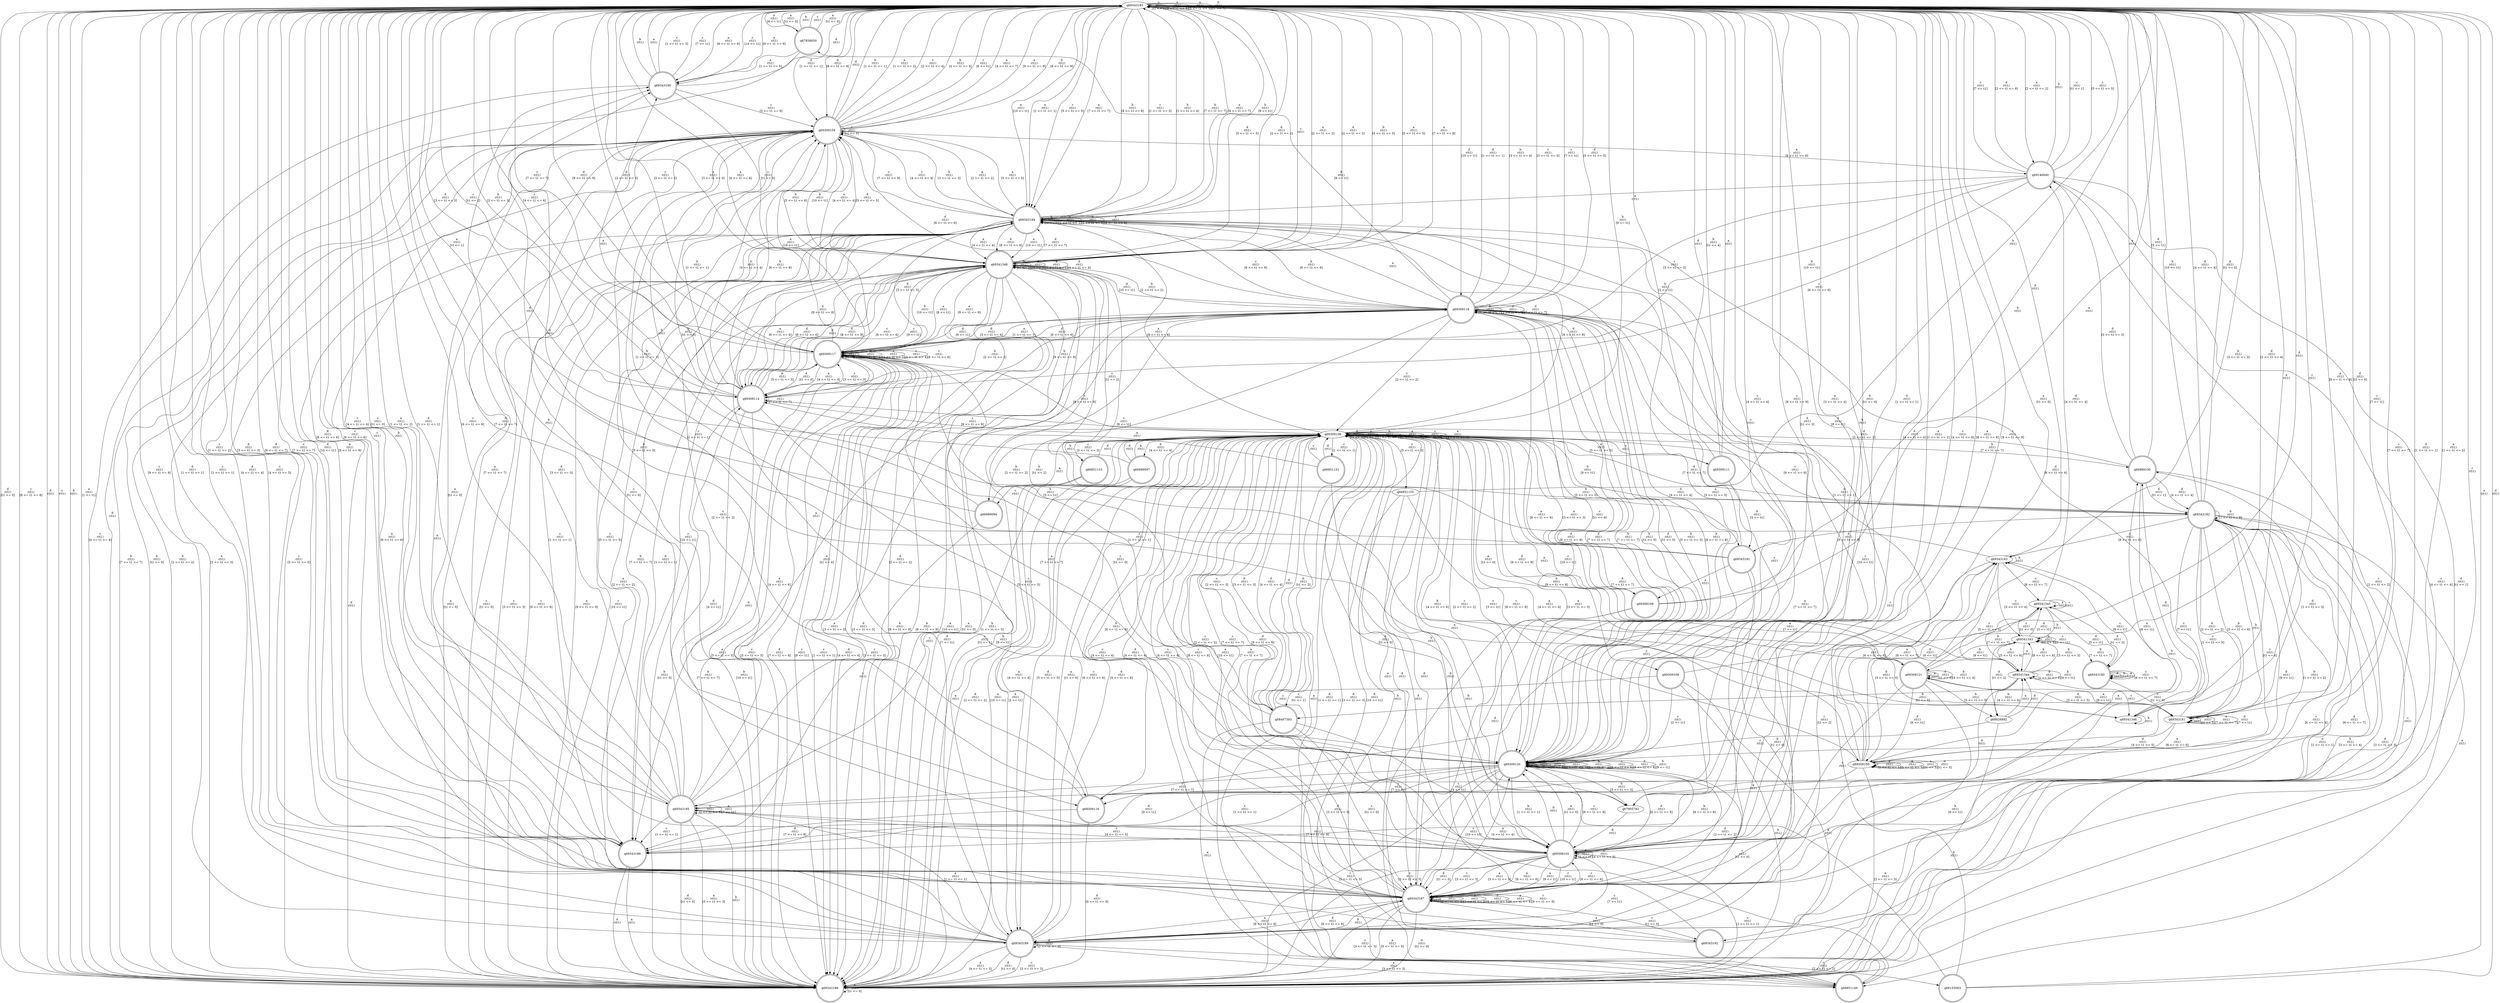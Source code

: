 digraph "tests_1/test71/solution100/solution_verwer" {
	q69343183[label=q69343183]
	q69343188[label=q69343188 shape=doublecircle]
	q69343186[label=q69343186 shape=doublecircle]
	q67858050[label=q67858050 shape=doublecircle]
	q69343190[label=q69343190 shape=doublecircle]
	q69341348[label=q69341348 shape=doublecircle]
	q69309104[label=q69309104 shape=doublecircle]
	q69341346[label=q69341346]
	q66989100[label=q66989100 shape=doublecircle]
	q69309102[label=q69309102 shape=doublecircle]
	q69309120[label=q69309120 shape=doublecircle]
	q69343187[label=q69343187 shape=doublecircle]
	q69343192[label=q69343192 shape=doublecircle]
	q69309106[label=q69309106]
	q69309108[label=q69309108 shape=doublecircle]
	q68497393[label=q68497393 shape=doublecircle]
	q66851149[label=q66851149 shape=doublecircle]
	q69309117[label=q69309117 shape=doublecircle]
	q69309114[label=q69309114 shape=doublecircle]
	q69309118[label=q69309118 shape=doublecircle]
	q69343184[label=q69343184 shape=doublecircle]
	q69309116[label=q69309116 shape=doublecircle]
	q66851151[label=q66851151 shape=doublecircle]
	q67905782[label=q67905782]
	q66989094[label=q66989094 shape=doublecircle]
	q69309109[label=q69309109 shape=doublecircle]
	q66851153[label=q66851153 shape=doublecircle]
	q69343189[label=q69343189 shape=doublecircle]
	q69343185[label=q69343185 shape=doublecircle]
	q66155063[label=q66155063 shape=doublecircle]
	q66989097[label=q66989097 shape=doublecircle]
	q69309111[label=q69309111 shape=doublecircle]
	q69343191[label=q69343191 shape=doublecircle]
	q66851155[label=q66851155]
	q69343182[label=q69343182 shape=doublecircle]
	q69343181[label=q69343181]
	q69309100[label=q69309100]
	q69343193[label=q69343193]
	q69341343[label=q69341343]
	q69341344[label=q69341344]
	q68826882[label=q68826882]
	q69341345[label=q69341345]
	q69146940[label=q69146940 shape=doublecircle]
	q69343180[label=q69343180 shape=doublecircle]
	q69309121[label=q69309121 shape=doublecircle]
	q69343183 -> q69343183[label="c\nr(t1)\n[t1 <= 0]"]
	q69343183 -> q69343188[label="d\nr(t1)\n[t1 <= 0]"]
	q69343188 -> q69343183[label="d\nr(t1)\n"]
	q69343188 -> q69343183[label="c\nr(t1)\n"]
	q69343188 -> q69343183[label="b\nr(t1)\n"]
	q69343188 -> q69343188[label="a\nr(t1)\n[t1 <= 0]"]
	q69343188 -> q69343183[label="a\nr(t1)\n[1 <= t1]"]
	q69343183 -> q69343186[label="d\nr(t1)\n[6 <= t1 <= 6]"]
	q69343186 -> q69343183[label="c\nr(t1)\n"]
	q69343186 -> q69343183[label="b\nr(t1)\n"]
	q69343186 -> q69343188[label="d\nr(t1)\n"]
	q69343186 -> q69343188[label="a\nr(t1)\n"]
	q69343183 -> q67858050[label="a\nr(t1)\n[t1 <= 0]"]
	q67858050 -> q69343183[label="b\nr(t1)\n"]
	q67858050 -> q69343183[label="c\nr(t1)\n"]
	q67858050 -> q69343188[label="d\nr(t1)\n"]
	q67858050 -> q69343183[label="a\nr(t1)\n[t1 <= 0]"]
	q67858050 -> q69343190[label="a\nr(t1)\n[1 <= t1 <= 5]"]
	q69343190 -> q69343183[label="d\nr(t1)\n"]
	q69343190 -> q69343183[label="b\nr(t1)\n"]
	q69343190 -> q69343183[label="a\nr(t1)\n"]
	q69343190 -> q69341348[label="c\nr(t1)\n[t1 <= 0]"]
	q69341348 -> q69343183[label="c\nr(t1)\n"]
	q69341348 -> q69341348[label="b\nr(t1)\n[t1 <= 0]"]
	q69341348 -> q69343188[label="a\nr(t1)\n[t1 <= 0]"]
	q69341348 -> q69341348[label="d\nr(t1)\n[t1 <= 0]"]
	q69341348 -> q69341348[label="a\nr(t1)\n[1 <= t1 <= 1]"]
	q69341348 -> q69343186[label="d\nr(t1)\n[1 <= t1 <= 1]"]
	q69341348 -> q69343183[label="a\nr(t1)\n[2 <= t1 <= 2]"]
	q69341348 -> q69343183[label="d\nr(t1)\n[2 <= t1 <= 2]"]
	q69341348 -> q69343188[label="b\nr(t1)\n[1 <= t1 <= 3]"]
	q69341348 -> q69343188[label="a\nr(t1)\n[3 <= t1 <= 3]"]
	q69341348 -> q69343188[label="d\nr(t1)\n[3 <= t1 <= 3]"]
	q69341348 -> q69309104[label="a\nr(t1)\n[4 <= t1 <= 4]"]
	q69309104 -> q69343183[label="d\nr(t1)\n"]
	q69309104 -> q69309104[label="c\nr(t1)\n[t1 <= 0]"]
	q69309104 -> q69343186[label="a\nr(t1)\n[t1 <= 0]"]
	q69309104 -> q69343188[label="b\nr(t1)\n[t1 <= 0]"]
	q69309104 -> q69341346[label="c\nr(t1)\n[1 <= t1 <= 1]"]
	q69341346 -> q69343183[label="a\nr(t1)\n"]
	q69341346 -> q69343183[label="c\nr(t1)\n"]
	q69341346 -> q69341346[label="b\nr(t1)\n"]
	q69341346 -> q66989100[label="d\nr(t1)\n"]
	q66989100 -> q69309102[label="b\nr(t1)\n"]
	q69309102 -> q69309120[label="b\nr(t1)\n"]
	q69309120 -> q69309120[label="a\nr(t1)\n"]
	q69309120 -> q69309120[label="d\nr(t1)\n[t1 <= 0]"]
	q69309120 -> q69309120[label="c\nr(t1)\n[t1 <= 0]"]
	q69309120 -> q69343183[label="b\nr(t1)\n[t1 <= 0]"]
	q69309120 -> q69343183[label="d\nr(t1)\n[1 <= t1 <= 1]"]
	q69309120 -> q69343186[label="c\nr(t1)\n[1 <= t1 <= 1]"]
	q69309120 -> q69309102[label="b\nr(t1)\n[1 <= t1 <= 1]"]
	q69309120 -> q69343187[label="d\nr(t1)\n[2 <= t1 <= 2]"]
	q69343187 -> q69343187[label="b\nr(t1)\n"]
	q69343187 -> q69343192[label="a\nr(t1)\n[t1 <= 0]"]
	q69343192 -> q69309106[label="d\nr(t1)\n"]
	q69309106 -> q69309108[label="a\nr(t1)\n[t1 <= 0]"]
	q69309108 -> q69343188[label="b\nr(t1)\n"]
	q69309108 -> q69343183[label="d\nr(t1)\n"]
	q69309108 -> q69343188[label="a\nr(t1)\n"]
	q69309108 -> q68497393[label="c\nr(t1)\n[t1 <= 1]"]
	q68497393 -> q69309106[label="d\nr(t1)\n"]
	q68497393 -> q66851149[label="a\nr(t1)\n"]
	q66851149 -> q69309106[label="b\nr(t1)\n"]
	q66851149 -> q69309106[label="d\nr(t1)\n"]
	q66851149 -> q69309106[label="c\nr(t1)\n"]
	q66851149 -> q69309106[label="a\nr(t1)\n"]
	q68497393 -> q69343187[label="c\nr(t1)\n[t1 <= 0]"]
	q68497393 -> q69341348[label="b\nr(t1)\n[3 <= t1]"]
	q68497393 -> q69309106[label="b\nr(t1)\n[t1 <= 2]"]
	q68497393 -> q69309117[label="c\nr(t1)\n[1 <= t1 <= 1]"]
	q69309117 -> q69343186[label="b\nr(t1)\n"]
	q69309117 -> q69309117[label="a\nr(t1)\n[t1 <= 0]"]
	q69309117 -> q69309114[label="d\nr(t1)\n[t1 <= 0]"]
	q69309114 -> q69343190[label="a\nr(t1)\n"]
	q69309114 -> q69341348[label="d\nr(t1)\n"]
	q69309114 -> q69343188[label="b\nr(t1)\n[t1 <= 0]"]
	q69309114 -> q69309104[label="b\nr(t1)\n[1 <= t1 <= 1]"]
	q69309114 -> q69343183[label="c\nr(t1)\n[t1 <= 2]"]
	q69309114 -> q69309118[label="b\nr(t1)\n[2 <= t1 <= 2]"]
	q69309118 -> q69343184[label="a\nr(t1)\n"]
	q69343184 -> q69343188[label="d\nr(t1)\n"]
	q69343184 -> q69343184[label="b\nr(t1)\n[t1 <= 0]"]
	q69343184 -> q69343188[label="a\nr(t1)\n[t1 <= 0]"]
	q69343184 -> q69343188[label="c\nr(t1)\n[t1 <= 0]"]
	q69343184 -> q69343184[label="a\nr(t1)\n[1 <= t1 <= 1]"]
	q69343184 -> q69343186[label="c\nr(t1)\n[1 <= t1 <= 1]"]
	q69343184 -> q69309104[label="a\nr(t1)\n[2 <= t1 <= 2]"]
	q69343184 -> q69309116[label="c\nr(t1)\n[2 <= t1 <= 2]"]
	q69309116 -> q69343183[label="b\nr(t1)\n"]
	q69309116 -> q69343183[label="c\nr(t1)\n"]
	q69309116 -> q69343184[label="a\nr(t1)\n"]
	q69309116 -> q69343183[label="d\nr(t1)\n[t1 <= 3]"]
	q69309116 -> q69343186[label="d\nr(t1)\n[7 <= t1 <= 8]"]
	q69309116 -> q69343183[label="d\nr(t1)\n[9 <= t1]"]
	q69309116 -> q69343188[label="d\nr(t1)\n[4 <= t1 <= 6]"]
	q69343184 -> q69309120[label="a\nr(t1)\n[3 <= t1 <= 3]"]
	q69343184 -> q69343188[label="c\nr(t1)\n[3 <= t1 <= 3]"]
	q69343184 -> q69343183[label="b\nr(t1)\n[1 <= t1 <= 4]"]
	q69343184 -> q69341348[label="a\nr(t1)\n[4 <= t1 <= 4]"]
	q69343184 -> q69309104[label="c\nr(t1)\n[4 <= t1 <= 4]"]
	q69343184 -> q69309104[label="a\nr(t1)\n[5 <= t1 <= 5]"]
	q69343184 -> q69343186[label="c\nr(t1)\n[5 <= t1 <= 5]"]
	q69343184 -> q69343184[label="b\nr(t1)\n[5 <= t1 <= 6]"]
	q69343184 -> q69343188[label="c\nr(t1)\n[6 <= t1 <= 6]"]
	q69343184 -> q69343183[label="b\nr(t1)\n[7 <= t1 <= 7]"]
	q69343184 -> q69343183[label="a\nr(t1)\n[6 <= t1 <= 7]"]
	q69343184 -> q69341348[label="b\nr(t1)\n[8 <= t1 <= 8]"]
	q69343184 -> q69343183[label="b\nr(t1)\n[9 <= t1]"]
	q69343184 -> q69343184[label="a\nr(t1)\n[8 <= t1 <= 8]"]
	q69343184 -> q69343188[label="a\nr(t1)\n[9 <= t1 <= 9]"]
	q69343184 -> q69341348[label="a\nr(t1)\n[10 <= t1]"]
	q69343184 -> q69343188[label="c\nr(t1)\n[10 <= t1]"]
	q69343184 -> q69309104[label="c\nr(t1)\n[7 <= t1 <= 9]"]
	q69309118 -> q69309120[label="b\nr(t1)\n[t1 <= 0]"]
	q69309118 -> q69343188[label="c\nr(t1)\n[t1 <= 1]"]
	q69309118 -> q69309120[label="d\nr(t1)\n[t1 <= 0]"]
	q69309118 -> q69309118[label="b\nr(t1)\n[1 <= t1 <= 1]"]
	q69309118 -> q69309106[label="c\nr(t1)\n[2 <= t1 <= 2]"]
	q69309118 -> q69343183[label="d\nr(t1)\n[1 <= t1 <= 1]"]
	q69309118 -> q69341348[label="b\nr(t1)\n[2 <= t1 <= 2]"]
	q69309118 -> q69309118[label="d\nr(t1)\n[2 <= t1 <= 2]"]
	q69309118 -> q69343183[label="b\nr(t1)\n[3 <= t1 <= 4]"]
	q69309118 -> q69309117[label="d\nr(t1)\n[3 <= t1 <= 4]"]
	q69309118 -> q69343183[label="c\nr(t1)\n[3 <= t1 <= 5]"]
	q69309118 -> q69309120[label="b\nr(t1)\n[5 <= t1 <= 5]"]
	q69309118 -> q69343184[label="c\nr(t1)\n[6 <= t1 <= 6]"]
	q69309118 -> q69343183[label="c\nr(t1)\n[7 <= t1]"]
	q69309118 -> q69343183[label="d\nr(t1)\n[5 <= t1 <= 5]"]
	q69309118 -> q69343184[label="b\nr(t1)\n[6 <= t1 <= 6]"]
	q69309118 -> q69309104[label="d\nr(t1)\n[6 <= t1 <= 6]"]
	q69309118 -> q69309102[label="b\nr(t1)\n[7 <= t1 <= 7]"]
	q69309118 -> q69309118[label="d\nr(t1)\n[7 <= t1 <= 7]"]
	q69309118 -> q69309120[label="b\nr(t1)\n[8 <= t1 <= 8]"]
	q69309118 -> q69343188[label="b\nr(t1)\n[9 <= t1]"]
	q69309118 -> q69309120[label="d\nr(t1)\n[8 <= t1 <= 8]"]
	q69309118 -> q67858050[label="d\nr(t1)\n[9 <= t1]"]
	q69309114 -> q69309117[label="c\nr(t1)\n[3 <= t1 <= 3]"]
	q69309114 -> q69343183[label="b\nr(t1)\n[3 <= t1 <= 3]"]
	q69309114 -> q69343183[label="c\nr(t1)\n[4 <= t1 <= 4]"]
	q69309114 -> q69309104[label="b\nr(t1)\n[4 <= t1 <= 4]"]
	q69309114 -> q69309120[label="c\nr(t1)\n[5 <= t1 <= 5]"]
	q69309114 -> q69309117[label="b\nr(t1)\n[5 <= t1 <= 5]"]
	q69309114 -> q69341348[label="c\nr(t1)\n[6 <= t1 <= 6]"]
	q69309114 -> q69309104[label="b\nr(t1)\n[6 <= t1 <= 6]"]
	q69309114 -> q69309114[label="c\nr(t1)\n[7 <= t1 <= 7]"]
	q69309114 -> q69343188[label="b\nr(t1)\n[7 <= t1 <= 7]"]
	q69309114 -> q69309106[label="c\nr(t1)\n[8 <= t1 <= 8]"]
	q69309114 -> q69341348[label="c\nr(t1)\n[9 <= t1]"]
	q69309114 -> q69343184[label="b\nr(t1)\n[8 <= t1 <= 8]"]
	q69309114 -> q69309118[label="b\nr(t1)\n[9 <= t1 <= 9]"]
	q69309114 -> q69343188[label="b\nr(t1)\n[10 <= t1]"]
	q69309117 -> q69309120[label="c\nr(t1)\n[t1 <= 0]"]
	q69309117 -> q69309118[label="a\nr(t1)\n[1 <= t1 <= 1]"]
	q69309117 -> q69309117[label="d\nr(t1)\n[1 <= t1 <= 1]"]
	q69309117 -> q69343188[label="c\nr(t1)\n[1 <= t1 <= 1]"]
	q69309117 -> q69309117[label="a\nr(t1)\n[2 <= t1 <= 2]"]
	q69309117 -> q69343183[label="d\nr(t1)\n[2 <= t1 <= 3]"]
	q69309117 -> q69343183[label="c\nr(t1)\n[2 <= t1 <= 2]"]
	q69309117 -> q69343183[label="a\nr(t1)\n[3 <= t1 <= 3]"]
	q69309117 -> q69343188[label="d\nr(t1)\n[4 <= t1 <= 4]"]
	q69309117 -> q69343188[label="c\nr(t1)\n[3 <= t1 <= 3]"]
	q69309117 -> q69309114[label="a\nr(t1)\n[4 <= t1 <= 4]"]
	q69309117 -> q69343184[label="d\nr(t1)\n[5 <= t1 <= 5]"]
	q69309117 -> q69309117[label="c\nr(t1)\n[4 <= t1 <= 4]"]
	q69309117 -> q69343188[label="a\nr(t1)\n[5 <= t1 <= 5]"]
	q69309117 -> q69309118[label="d\nr(t1)\n[6 <= t1 <= 6]"]
	q69309117 -> q69343188[label="c\nr(t1)\n[5 <= t1 <= 5]"]
	q69309117 -> q69343183[label="a\nr(t1)\n[6 <= t1 <= 6]"]
	q69309117 -> q69309117[label="c\nr(t1)\n[6 <= t1 <= 6]"]
	q69309117 -> q69309120[label="a\nr(t1)\n[7 <= t1 <= 7]"]
	q69309117 -> q69341348[label="a\nr(t1)\n[8 <= t1]"]
	q69309117 -> q69309118[label="d\nr(t1)\n[9 <= t1]"]
	q69309117 -> q69343188[label="d\nr(t1)\n[7 <= t1 <= 8]"]
	q69309117 -> q69343183[label="c\nr(t1)\n[7 <= t1 <= 7]"]
	q69309117 -> q69309106[label="c\nr(t1)\n[8 <= t1 <= 8]"]
	q69309117 -> q69343188[label="c\nr(t1)\n[9 <= t1]"]
	q68497393 -> q69309106[label="c\nr(t1)\n[2 <= t1 <= 3]"]
	q68497393 -> q69309102[label="c\nr(t1)\n[4 <= t1]"]
	q69309108 -> q69309120[label="c\nr(t1)\n[2 <= t1]"]
	q69309106 -> q69309102[label="b\nr(t1)\n[t1 <= 0]"]
	q69309106 -> q69309106[label="d\nr(t1)\n[t1 <= 0]"]
	q69309106 -> q69309106[label="c\nr(t1)\n[t1 <= 0]"]
	q69309106 -> q69309106[label="b\nr(t1)\n[1 <= t1 <= 1]"]
	q69309106 -> q66851149[label="d\nr(t1)\n[1 <= t1 <= 1]"]
	q69309106 -> q66851151[label="c\nr(t1)\n[1 <= t1 <= 1]"]
	q66851151 -> q69309114[label="a\nr(t1)\n"]
	q66851151 -> q69309106[label="c\nr(t1)\n"]
	q66851151 -> q69309106[label="d\nr(t1)\n"]
	q66851151 -> q67905782[label="b\nr(t1)\n"]
	q67905782 -> q69309118[label="c\nr(t1)\n"]
	q67905782 -> q69343183[label="b\nr(t1)\n"]
	q67905782 -> q69309102[label="d\nr(t1)\n"]
	q67905782 -> q69309106[label="a\nr(t1)\n"]
	q69309106 -> q69309106[label="a\nr(t1)\n[1 <= t1 <= 2]"]
	q69309106 -> q66989094[label="b\nr(t1)\n[2 <= t1 <= 2]"]
	q66989094 -> q69343186[label="c\nr(t1)\n"]
	q66989094 -> q69343190[label="d\nr(t1)\n"]
	q66989094 -> q69309104[label="b\nr(t1)\n"]
	q66989094 -> q69309106[label="a\nr(t1)\n"]
	q69309106 -> q69343188[label="d\nr(t1)\n[2 <= t1 <= 2]"]
	q69309106 -> q69309120[label="c\nr(t1)\n[2 <= t1 <= 2]"]
	q69309106 -> q69309109[label="a\nr(t1)\n[3 <= t1 <= 3]"]
	q69309109 -> q69343183[label="a\nr(t1)\n"]
	q69309109 -> q69343183[label="b\nr(t1)\n"]
	q69309109 -> q69309102[label="d\nr(t1)\n"]
	q69309109 -> q69309106[label="c\nr(t1)\n[t1 <= 6]"]
	q69309109 -> q66851149[label="c\nr(t1)\n[7 <= t1]"]
	q69309106 -> q68497393[label="b\nr(t1)\n[3 <= t1 <= 3]"]
	q69309106 -> q66851149[label="d\nr(t1)\n[3 <= t1 <= 3]"]
	q69309106 -> q66851153[label="c\nr(t1)\n[3 <= t1 <= 3]"]
	q66851153 -> q69309106[label="d\nr(t1)\n"]
	q66851153 -> q69309106[label="b\nr(t1)\n"]
	q66851153 -> q69343189[label="a\nr(t1)\n"]
	q69343189 -> q69343187[label="b\nr(t1)\n"]
	q69343189 -> q69343188[label="d\nr(t1)\n[t1 <= 0]"]
	q69343189 -> q69309120[label="c\nr(t1)\n[t1 <= 0]"]
	q69343189 -> q69309106[label="a\nr(t1)\n[t1 <= 0]"]
	q69343189 -> q69343183[label="d\nr(t1)\n[1 <= t1 <= 1]"]
	q69343189 -> q69343183[label="c\nr(t1)\n[1 <= t1 <= 1]"]
	q69343189 -> q69343185[label="a\nr(t1)\n[1 <= t1 <= 1]"]
	q69343185 -> q69343188[label="b\nr(t1)\n"]
	q69343185 -> q69309118[label="a\nr(t1)\n[t1 <= 0]"]
	q69343185 -> q69343183[label="c\nr(t1)\n[t1 <= 0]"]
	q69343185 -> q69343188[label="d\nr(t1)\n[t1 <= 0]"]
	q69343185 -> q69343183[label="a\nr(t1)\n[1 <= t1 <= 2]"]
	q69343185 -> q69343186[label="c\nr(t1)\n[1 <= t1 <= 1]"]
	q69343185 -> q69343183[label="d\nr(t1)\n[1 <= t1 <= 1]"]
	q69343185 -> q69343188[label="a\nr(t1)\n[3 <= t1 <= 3]"]
	q69343185 -> q69343185[label="c\nr(t1)\n[2 <= t1 <= 3]"]
	q69343185 -> q69309118[label="d\nr(t1)\n[2 <= t1 <= 2]"]
	q69343185 -> q69309117[label="a\nr(t1)\n[4 <= t1 <= 6]"]
	q69343185 -> q69343185[label="a\nr(t1)\n[7 <= t1]"]
	q69343185 -> q69309102[label="c\nr(t1)\n[4 <= t1 <= 5]"]
	q69343185 -> q69309104[label="d\nr(t1)\n[3 <= t1 <= 3]"]
	q69343185 -> q69309114[label="d\nr(t1)\n[4 <= t1]"]
	q69343185 -> q69343183[label="c\nr(t1)\n[6 <= t1 <= 6]"]
	q69343185 -> q69341348[label="c\nr(t1)\n[10 <= t1]"]
	q69343185 -> q69309102[label="c\nr(t1)\n[7 <= t1 <= 9]"]
	q69343189 -> q69343189[label="d\nr(t1)\n[2 <= t1 <= 3]"]
	q69343189 -> q66155063[label="c\nr(t1)\n[2 <= t1 <= 2]"]
	q66155063 -> q69309106[label="b\nr(t1)\n"]
	q66155063 -> q69343183[label="a\nr(t1)\n"]
	q66155063 -> q69343183[label="d\nr(t1)\n"]
	q66155063 -> q69343184[label="c\nr(t1)\n"]
	q69343189 -> q69343184[label="a\nr(t1)\n[2 <= t1 <= 2]"]
	q69343189 -> q69343183[label="d\nr(t1)\n[4 <= t1 <= 4]"]
	q69343189 -> q69343188[label="c\nr(t1)\n[3 <= t1 <= 3]"]
	q69343189 -> q66851149[label="a\nr(t1)\n[3 <= t1 <= 3]"]
	q69343189 -> q69343183[label="c\nr(t1)\n[4 <= t1 <= 5]"]
	q69343189 -> q69343188[label="a\nr(t1)\n[4 <= t1 <= 5]"]
	q69343189 -> q69309117[label="d\nr(t1)\n[7 <= t1]"]
	q69343189 -> q69309106[label="c\nr(t1)\n[6 <= t1 <= 6]"]
	q69343189 -> q69309102[label="c\nr(t1)\n[7 <= t1]"]
	q69343189 -> q69309104[label="a\nr(t1)\n[6 <= t1 <= 6]"]
	q69343189 -> q69309118[label="a\nr(t1)\n[7 <= t1]"]
	q69343189 -> q69309106[label="d\nr(t1)\n[5 <= t1 <= 6]"]
	q66851153 -> q66989094[label="c\nr(t1)\n"]
	q69309106 -> q69343189[label="a\nr(t1)\n[4 <= t1 <= 4]"]
	q69309106 -> q66989097[label="b\nr(t1)\n[4 <= t1 <= 4]"]
	q66989097 -> q69343185[label="c\nr(t1)\n"]
	q66989097 -> q69309106[label="d\nr(t1)\n"]
	q66989097 -> q69309106[label="b\nr(t1)\n"]
	q66989097 -> q69343183[label="a\nr(t1)\n[t1 <= 1]"]
	q66989097 -> q69343189[label="a\nr(t1)\n[2 <= t1]"]
	q69309106 -> q68497393[label="d\nr(t1)\n[4 <= t1 <= 4]"]
	q69309106 -> q69343187[label="c\nr(t1)\n[4 <= t1 <= 4]"]
	q69309106 -> q69309111[label="a\nr(t1)\n[5 <= t1 <= 5]"]
	q69309111 -> q69343183[label="a\nr(t1)\n"]
	q69309111 -> q69343183[label="d\nr(t1)\n"]
	q69309111 -> q69309106[label="c\nr(t1)\n"]
	q69309111 -> q69343183[label="b\nr(t1)\n[t1 <= 4]"]
	q69309111 -> q69343191[label="b\nr(t1)\n[5 <= t1]"]
	q69343191 -> q69343190[label="d\nr(t1)\n"]
	q69343191 -> q69309120[label="c\nr(t1)\n"]
	q69343191 -> q69309109[label="a\nr(t1)\n"]
	q69343191 -> q69343189[label="b\nr(t1)\n[t1 <= 0]"]
	q69343191 -> q69309104[label="b\nr(t1)\n[1 <= t1 <= 1]"]
	q69343191 -> q69343183[label="b\nr(t1)\n[2 <= t1]"]
	q69309106 -> q69343191[label="b\nr(t1)\n[5 <= t1 <= 5]"]
	q69309106 -> q69343189[label="d\nr(t1)\n[5 <= t1 <= 5]"]
	q69309106 -> q66851155[label="c\nr(t1)\n[5 <= t1 <= 5]"]
	q66851155 -> q69343187[label="a\nr(t1)\n"]
	q66851155 -> q69343183[label="b\nr(t1)\n"]
	q66851155 -> q69343187[label="d\nr(t1)\n"]
	q66851155 -> q69341348[label="c\nr(t1)\n[t1 <= 2]"]
	q66851155 -> q69341346[label="c\nr(t1)\n[3 <= t1]"]
	q69309106 -> q69309109[label="a\nr(t1)\n[6 <= t1 <= 6]"]
	q69309106 -> q69309116[label="b\nr(t1)\n[6 <= t1 <= 6]"]
	q69309106 -> q69343184[label="d\nr(t1)\n[6 <= t1 <= 6]"]
	q69309106 -> q69343187[label="a\nr(t1)\n[7 <= t1 <= 7]"]
	q69309106 -> q66989100[label="b\nr(t1)\n[7 <= t1 <= 7]"]
	q69309106 -> q69343182[label="d\nr(t1)\n[7 <= t1 <= 7]"]
	q69343182 -> q66851149[label="a\nr(t1)\n"]
	q69343182 -> q69309104[label="b\nr(t1)\n[t1 <= 0]"]
	q69343182 -> q69343183[label="d\nr(t1)\n[t1 <= 0]"]
	q69343182 -> q67905782[label="c\nr(t1)\n[t1 <= 0]"]
	q69343182 -> q69309102[label="b\nr(t1)\n[1 <= t1 <= 2]"]
	q69343182 -> q69343188[label="d\nr(t1)\n[1 <= t1 <= 1]"]
	q69343182 -> q69343188[label="b\nr(t1)\n[3 <= t1 <= 4]"]
	q69343182 -> q69343181[label="d\nr(t1)\n[2 <= t1 <= 2]"]
	q69343181 -> q69343182[label="b\nr(t1)\n"]
	q69343181 -> q69343181[label="c\nr(t1)\n"]
	q69343181 -> q69343181[label="a\nr(t1)\n[t1 <= 5]"]
	q69343181 -> q69343183[label="d\nr(t1)\n[t1 <= 0]"]
	q69343181 -> q69309100[label="a\nr(t1)\n[6 <= t1 <= 6]"]
	q69309100 -> q69309116[label="b\nr(t1)\n"]
	q69309100 -> q69343183[label="a\nr(t1)\n[t1 <= 0]"]
	q69309100 -> q69343183[label="c\nr(t1)\n[7 <= t1]"]
	q69309100 -> q69309100[label="a\nr(t1)\n[1 <= t1 <= 1]"]
	q69309100 -> q69343188[label="a\nr(t1)\n[2 <= t1 <= 3]"]
	q69309100 -> q69309106[label="a\nr(t1)\n[4 <= t1 <= 4]"]
	q69309100 -> q69309100[label="a\nr(t1)\n[5 <= t1 <= 5]"]
	q69309100 -> q69343193[label="c\nr(t1)\n[6 <= t1 <= 6]"]
	q69343193 -> q69309102[label="a\nr(t1)\n"]
	q69343193 -> q69343193[label="b\nr(t1)\n"]
	q69343193 -> q69343183[label="d\nr(t1)\n"]
	q69343193 -> q69343187[label="c\nr(t1)\n[t1 <= 2]"]
	q69343193 -> q69341343[label="c\nr(t1)\n[3 <= t1 <= 4]"]
	q69341343 -> q69341344[label="a\nr(t1)\n"]
	q69341344 -> q69309106[label="a\nr(t1)\n"]
	q69341344 -> q69343185[label="d\nr(t1)\n"]
	q69341344 -> q69341346[label="c\nr(t1)\n"]
	q69341344 -> q68497393[label="b\nr(t1)\n[t1 <= 0]"]
	q69341344 -> q69341344[label="b\nr(t1)\n[1 <= t1 <= 2]"]
	q69341344 -> q69341344[label="b\nr(t1)\n[9 <= t1]"]
	q69341344 -> q69341343[label="b\nr(t1)\n[8 <= t1 <= 8]"]
	q69341344 -> q69341343[label="b\nr(t1)\n[3 <= t1 <= 3]"]
	q69341344 -> q68826882[label="b\nr(t1)\n[4 <= t1 <= 4]"]
	q68826882 -> q69341344[label="a\nr(t1)\n"]
	q68826882 -> q69309120[label="c\nr(t1)\n"]
	q68826882 -> q69343188[label="b\nr(t1)\n"]
	q68826882 -> q69341344[label="d\nr(t1)\n"]
	q69341344 -> q69341343[label="b\nr(t1)\n[5 <= t1 <= 6]"]
	q69341344 -> q69341345[label="b\nr(t1)\n[7 <= t1 <= 7]"]
	q69341345 -> q69341343[label="b\nr(t1)\n"]
	q69341345 -> q69341345[label="a\nr(t1)\n"]
	q69341345 -> q69341345[label="c\nr(t1)\n"]
	q69341345 -> q69309100[label="d\nr(t1)\n[3 <= t1 <= 3]"]
	q69341345 -> q69146940[label="d\nr(t1)\n[4 <= t1 <= 4]"]
	q69146940 -> q69343183[label="b\nr(t1)\n"]
	q69146940 -> q69343184[label="a\nr(t1)\n"]
	q69146940 -> q69343183[label="c\nr(t1)\n[t1 <= 1]"]
	q69146940 -> q69343188[label="d\nr(t1)\n[t1 <= 1]"]
	q69146940 -> q69343188[label="c\nr(t1)\n[2 <= t1 <= 2]"]
	q69146940 -> q69309117[label="c\nr(t1)\n[3 <= t1 <= 3]"]
	q69146940 -> q69343188[label="c\nr(t1)\n[4 <= t1 <= 4]"]
	q69146940 -> q69309117[label="d\nr(t1)\n[10 <= t1]"]
	q69146940 -> q69343183[label="c\nr(t1)\n[5 <= t1 <= 5]"]
	q69146940 -> q69309114[label="c\nr(t1)\n[6 <= t1 <= 6]"]
	q69146940 -> q69343183[label="c\nr(t1)\n[7 <= t1]"]
	q69146940 -> q69343183[label="d\nr(t1)\n[2 <= t1 <= 9]"]
	q69341345 -> q69343180[label="d\nr(t1)\n[5 <= t1]"]
	q69343180 -> q69343180[label="d\nr(t1)\n"]
	q69343180 -> q69343180[label="b\nr(t1)\n"]
	q69343180 -> q69343180[label="a\nr(t1)\n"]
	q69343180 -> q69343181[label="c\nr(t1)\n[t1 <= 5]"]
	q69343180 -> q69343180[label="c\nr(t1)\n[6 <= t1 <= 7]"]
	q69343180 -> q69343193[label="c\nr(t1)\n[8 <= t1]"]
	q69341345 -> q69343180[label="d\nr(t1)\n[t1 <= 2]"]
	q69341343 -> q69341343[label="b\nr(t1)\n[t1 <= 6]"]
	q69341343 -> q68826882[label="d\nr(t1)\n[t1 <= 2]"]
	q69341343 -> q69341345[label="c\nr(t1)\n[t1 <= 0]"]
	q69341343 -> q69341343[label="c\nr(t1)\n[1 <= t1]"]
	q69341343 -> q69343180[label="b\nr(t1)\n[7 <= t1 <= 7]"]
	q69341343 -> q69309121[label="b\nr(t1)\n[8 <= t1]"]
	q69309121 -> q69309102[label="c\nr(t1)\n"]
	q69309121 -> q69309121[label="a\nr(t1)\n"]
	q69309121 -> q69309121[label="d\nr(t1)\n[t1 <= 0]"]
	q69309121 -> q69341348[label="b\nr(t1)\n[t1 <= 2]"]
	q69309121 -> q69309118[label="d\nr(t1)\n[1 <= t1 <= 1]"]
	q69309121 -> q69343183[label="b\nr(t1)\n[3 <= t1 <= 3]"]
	q69309121 -> q69309121[label="b\nr(t1)\n[4 <= t1 <= 4]"]
	q69309121 -> q68826882[label="b\nr(t1)\n[5 <= t1 <= 5]"]
	q69309121 -> q69343189[label="b\nr(t1)\n[6 <= t1]"]
	q69309121 -> q69343181[label="d\nr(t1)\n[5 <= t1 <= 5]"]
	q69309121 -> q69343183[label="d\nr(t1)\n[2 <= t1 <= 4]"]
	q69309121 -> q69309100[label="d\nr(t1)\n[6 <= t1]"]
	q69341343 -> q69341345[label="d\nr(t1)\n[3 <= t1]"]
	q69343193 -> q69341344[label="c\nr(t1)\n[5 <= t1 <= 5]"]
	q69343193 -> q69341345[label="c\nr(t1)\n[6 <= t1 <= 7]"]
	q69343193 -> q69341348[label="c\nr(t1)\n[8 <= t1]"]
	q69309100 -> q69309100[label="c\nr(t1)\n[t1 <= 5]"]
	q69309100 -> q69343193[label="a\nr(t1)\n[6 <= t1 <= 7]"]
	q69309100 -> q66989100[label="a\nr(t1)\n[8 <= t1]"]
	q69309100 -> q69343193[label="d\nr(t1)\n[6 <= t1]"]
	q69309100 -> q69309100[label="d\nr(t1)\n[t1 <= 5]"]
	q69343181 -> q66989100[label="d\nr(t1)\n[1 <= t1 <= 3]"]
	q69343181 -> q69343181[label="a\nr(t1)\n[7 <= t1 <= 7]"]
	q69343181 -> q69309100[label="d\nr(t1)\n[4 <= t1 <= 5]"]
	q69343181 -> q69343183[label="a\nr(t1)\n[8 <= t1 <= 8]"]
	q69343181 -> q69309121[label="a\nr(t1)\n[9 <= t1]"]
	q69343181 -> q69343184[label="d\nr(t1)\n[6 <= t1 <= 6]"]
	q69343181 -> q69343181[label="d\nr(t1)\n[7 <= t1]"]
	q69343182 -> q69309120[label="c\nr(t1)\n[1 <= t1 <= 5]"]
	q69343182 -> q69343181[label="b\nr(t1)\n[5 <= t1 <= 6]"]
	q69343182 -> q69343188[label="d\nr(t1)\n[3 <= t1 <= 3]"]
	q69343182 -> q69343189[label="c\nr(t1)\n[6 <= t1 <= 6]"]
	q69343182 -> q69341346[label="c\nr(t1)\n[7 <= t1]"]
	q69343182 -> q69343182[label="b\nr(t1)\n[7 <= t1 <= 9]"]
	q69343182 -> q69343183[label="b\nr(t1)\n[10 <= t1]"]
	q69343182 -> q69343183[label="d\nr(t1)\n[4 <= t1 <= 4]"]
	q69343182 -> q69343191[label="d\nr(t1)\n[5 <= t1 <= 5]"]
	q69343182 -> q69343192[label="d\nr(t1)\n[6 <= t1 <= 7]"]
	q69343182 -> q69343193[label="d\nr(t1)\n[8 <= t1 <= 8]"]
	q69343182 -> q69343186[label="d\nr(t1)\n[9 <= t1]"]
	q69309106 -> q69309106[label="c\nr(t1)\n[6 <= t1 <= 7]"]
	q69309106 -> q69343184[label="a\nr(t1)\n[8 <= t1 <= 8]"]
	q69309106 -> q69343181[label="b\nr(t1)\n[8 <= t1 <= 8]"]
	q69309106 -> q69309102[label="d\nr(t1)\n[8 <= t1 <= 8]"]
	q69309106 -> q69309100[label="c\nr(t1)\n[8 <= t1 <= 8]"]
	q69309106 -> q69309106[label="a\nr(t1)\n[9 <= t1 <= 9]"]
	q69309106 -> q69343188[label="a\nr(t1)\n[10 <= t1]"]
	q69309106 -> q69309121[label="d\nr(t1)\n[9 <= t1 <= 9]"]
	q69309106 -> q66851149[label="d\nr(t1)\n[10 <= t1]"]
	q69309106 -> q69343182[label="c\nr(t1)\n[9 <= t1 <= 9]"]
	q69309106 -> q69341344[label="c\nr(t1)\n[10 <= t1]"]
	q69309106 -> q69343182[label="b\nr(t1)\n[9 <= t1]"]
	q69343192 -> q69343183[label="c\nr(t1)\n"]
	q69343192 -> q69309106[label="b\nr(t1)\n"]
	q69343192 -> q69309104[label="a\nr(t1)\n"]
	q69343187 -> q69343188[label="d\nr(t1)\n[t1 <= 0]"]
	q69343187 -> q69343192[label="c\nr(t1)\n[t1 <= 0]"]
	q69343187 -> q69343183[label="d\nr(t1)\n[1 <= t1 <= 1]"]
	q69343187 -> q69343183[label="a\nr(t1)\n[1 <= t1 <= 2]"]
	q69343187 -> q69343187[label="d\nr(t1)\n[2 <= t1 <= 2]"]
	q69343187 -> q69343183[label="c\nr(t1)\n[1 <= t1 <= 2]"]
	q69343187 -> q69309118[label="a\nr(t1)\n[3 <= t1 <= 3]"]
	q69343187 -> q69343183[label="d\nr(t1)\n[3 <= t1 <= 3]"]
	q69343187 -> q69343188[label="c\nr(t1)\n[3 <= t1 <= 3]"]
	q69343187 -> q69309120[label="a\nr(t1)\n[4 <= t1 <= 4]"]
	q69343187 -> q69309106[label="d\nr(t1)\n[4 <= t1 <= 4]"]
	q69343187 -> q69309106[label="c\nr(t1)\n[4 <= t1 <= 4]"]
	q69343187 -> q69343188[label="a\nr(t1)\n[5 <= t1 <= 5]"]
	q69343187 -> q69343187[label="d\nr(t1)\n[5 <= t1 <= 5]"]
	q69343187 -> q69343187[label="c\nr(t1)\n[5 <= t1 <= 5]"]
	q69343187 -> q69343187[label="a\nr(t1)\n[6 <= t1 <= 6]"]
	q69343187 -> q69343183[label="d\nr(t1)\n[6 <= t1 <= 7]"]
	q69343187 -> q69309102[label="c\nr(t1)\n[6 <= t1 <= 6]"]
	q69343187 -> q69309118[label="a\nr(t1)\n[7 <= t1 <= 7]"]
	q69343187 -> q69343183[label="c\nr(t1)\n[7 <= t1 <= 7]"]
	q69343187 -> q69343189[label="a\nr(t1)\n[8 <= t1 <= 8]"]
	q69343187 -> q69343183[label="d\nr(t1)\n[10 <= t1]"]
	q69343187 -> q69309106[label="c\nr(t1)\n[8 <= t1 <= 8]"]
	q69343187 -> q69343187[label="c\nr(t1)\n[9 <= t1 <= 9]"]
	q69343187 -> q69343184[label="c\nr(t1)\n[10 <= t1]"]
	q69343187 -> q69343183[label="a\nr(t1)\n[9 <= t1 <= 9]"]
	q69343187 -> q69309106[label="a\nr(t1)\n[10 <= t1]"]
	q69343187 -> q69343189[label="d\nr(t1)\n[8 <= t1 <= 9]"]
	q69309120 -> q69309120[label="c\nr(t1)\n[2 <= t1 <= 2]"]
	q69309120 -> q69309120[label="b\nr(t1)\n[2 <= t1 <= 2]"]
	q69309120 -> q69343186[label="d\nr(t1)\n[3 <= t1 <= 3]"]
	q69309120 -> q69343188[label="c\nr(t1)\n[3 <= t1 <= 3]"]
	q69309120 -> q67905782[label="b\nr(t1)\n[3 <= t1 <= 3]"]
	q69309120 -> q69343184[label="d\nr(t1)\n[4 <= t1 <= 4]"]
	q69309120 -> q69343183[label="c\nr(t1)\n[4 <= t1 <= 4]"]
	q69309120 -> q69309104[label="d\nr(t1)\n[5 <= t1 <= 5]"]
	q69309120 -> q69343188[label="c\nr(t1)\n[5 <= t1 <= 5]"]
	q69309120 -> q69309102[label="d\nr(t1)\n[6 <= t1 <= 6]"]
	q69309120 -> q69309120[label="c\nr(t1)\n[6 <= t1 <= 6]"]
	q69309120 -> q69309118[label="d\nr(t1)\n[7 <= t1 <= 7]"]
	q69309120 -> q69343185[label="c\nr(t1)\n[7 <= t1 <= 7]"]
	q69309120 -> q69309118[label="b\nr(t1)\n[7 <= t1 <= 7]"]
	q69309120 -> q69309120[label="d\nr(t1)\n[8 <= t1 <= 8]"]
	q69309120 -> q69343186[label="d\nr(t1)\n[9 <= t1]"]
	q69309120 -> q69309102[label="b\nr(t1)\n[8 <= t1 <= 8]"]
	q69309120 -> q69309120[label="b\nr(t1)\n[9 <= t1]"]
	q69309120 -> q69343187[label="c\nr(t1)\n[10 <= t1]"]
	q69309120 -> q69343183[label="c\nr(t1)\n[8 <= t1 <= 9]"]
	q69309120 -> q69309106[label="b\nr(t1)\n[4 <= t1 <= 6]"]
	q69309102 -> q69309104[label="c\nr(t1)\n[t1 <= 0]"]
	q69309102 -> q69343187[label="d\nr(t1)\n[t1 <= 0]"]
	q69309102 -> q69309102[label="d\nr(t1)\n[1 <= t1]"]
	q69309102 -> q69309120[label="a\nr(t1)\n[t1 <= 0]"]
	q69309102 -> q69343188[label="c\nr(t1)\n[1 <= t1 <= 1]"]
	q69309102 -> q69309106[label="c\nr(t1)\n[2 <= t1 <= 2]"]
	q69309102 -> q69343183[label="a\nr(t1)\n[1 <= t1 <= 2]"]
	q69309102 -> q69343187[label="c\nr(t1)\n[3 <= t1 <= 3]"]
	q69309102 -> q69343187[label="a\nr(t1)\n[3 <= t1 <= 3]"]
	q69309102 -> q69309102[label="a\nr(t1)\n[4 <= t1 <= 5]"]
	q69309102 -> q69343183[label="c\nr(t1)\n[4 <= t1 <= 6]"]
	q69309102 -> q69343187[label="a\nr(t1)\n[6 <= t1 <= 6]"]
	q69309102 -> q69309106[label="c\nr(t1)\n[7 <= t1 <= 7]"]
	q69309102 -> q69343190[label="a\nr(t1)\n[7 <= t1 <= 7]"]
	q69309102 -> q69309120[label="c\nr(t1)\n[8 <= t1 <= 8]"]
	q69309102 -> q69343183[label="a\nr(t1)\n[8 <= t1 <= 8]"]
	q69309102 -> q69343187[label="a\nr(t1)\n[9 <= t1]"]
	q69309102 -> q69343183[label="c\nr(t1)\n[9 <= t1 <= 9]"]
	q69309102 -> q69343187[label="c\nr(t1)\n[10 <= t1]"]
	q66989100 -> q69343183[label="a\nr(t1)\n"]
	q66989100 -> q69343188[label="c\nr(t1)\n"]
	q66989100 -> q69343182[label="d\nr(t1)\n[t1 <= 1]"]
	q66989100 -> q69309114[label="d\nr(t1)\n[2 <= t1 <= 2]"]
	q66989100 -> q69146940[label="d\nr(t1)\n[3 <= t1 <= 3]"]
	q66989100 -> q69343182[label="d\nr(t1)\n[4 <= t1 <= 4]"]
	q66989100 -> q69343183[label="d\nr(t1)\n[5 <= t1]"]
	q69309104 -> q69343183[label="b\nr(t1)\n[1 <= t1 <= 1]"]
	q69309104 -> q69343183[label="a\nr(t1)\n[1 <= t1 <= 2]"]
	q69309104 -> q69343188[label="b\nr(t1)\n[2 <= t1 <= 2]"]
	q69309104 -> q69343188[label="a\nr(t1)\n[3 <= t1 <= 3]"]
	q69309104 -> q69343184[label="b\nr(t1)\n[3 <= t1 <= 3]"]
	q69309104 -> q69343183[label="c\nr(t1)\n[2 <= t1 <= 4]"]
	q69309104 -> q69343183[label="b\nr(t1)\n[4 <= t1 <= 4]"]
	q69309104 -> q69343188[label="c\nr(t1)\n[5 <= t1 <= 5]"]
	q69309104 -> q69343183[label="c\nr(t1)\n[6 <= t1]"]
	q69309104 -> q69343183[label="a\nr(t1)\n[4 <= t1 <= 7]"]
	q69309104 -> q69343188[label="b\nr(t1)\n[7 <= t1 <= 7]"]
	q69309104 -> q69146940[label="a\nr(t1)\n[8 <= t1 <= 8]"]
	q69309104 -> q69343183[label="a\nr(t1)\n[9 <= t1 <= 9]"]
	q69309104 -> q69309117[label="a\nr(t1)\n[10 <= t1]"]
	q69309104 -> q69341348[label="b\nr(t1)\n[10 <= t1]"]
	q69309104 -> q69343183[label="b\nr(t1)\n[8 <= t1 <= 9]"]
	q69309104 -> q69341348[label="b\nr(t1)\n[5 <= t1 <= 6]"]
	q69341348 -> q69341348[label="d\nr(t1)\n[4 <= t1 <= 4]"]
	q69341348 -> q69343183[label="b\nr(t1)\n[4 <= t1 <= 5]"]
	q69341348 -> q69343183[label="a\nr(t1)\n[5 <= t1 <= 5]"]
	q69341348 -> q69309104[label="d\nr(t1)\n[5 <= t1 <= 5]"]
	q69341348 -> q69343188[label="b\nr(t1)\n[6 <= t1 <= 6]"]
	q69341348 -> q69309114[label="a\nr(t1)\n[6 <= t1 <= 6]"]
	q69341348 -> q69309114[label="d\nr(t1)\n[6 <= t1 <= 6]"]
	q69341348 -> q69343186[label="b\nr(t1)\n[7 <= t1 <= 7]"]
	q69341348 -> q69343184[label="d\nr(t1)\n[7 <= t1 <= 7]"]
	q69341348 -> q69343183[label="a\nr(t1)\n[7 <= t1 <= 8]"]
	q69341348 -> q69309117[label="b\nr(t1)\n[10 <= t1]"]
	q69341348 -> q69343188[label="b\nr(t1)\n[8 <= t1 <= 9]"]
	q69341348 -> q69309117[label="a\nr(t1)\n[9 <= t1 <= 9]"]
	q69341348 -> q69343188[label="a\nr(t1)\n[10 <= t1]"]
	q69341348 -> q69309118[label="d\nr(t1)\n[10 <= t1]"]
	q69341348 -> q69309114[label="d\nr(t1)\n[8 <= t1 <= 9]"]
	q69343190 -> q69343183[label="c\nr(t1)\n[1 <= t1 <= 3]"]
	q69343190 -> q69343188[label="c\nr(t1)\n[4 <= t1 <= 4]"]
	q69343190 -> q69309104[label="c\nr(t1)\n[5 <= t1 <= 6]"]
	q69343190 -> q69343183[label="c\nr(t1)\n[7 <= t1]"]
	q67858050 -> q69343183[label="a\nr(t1)\n[6 <= t1]"]
	q69343183 -> q69343190[label="a\nr(t1)\n[9 <= t1 <= 9]"]
	q69343183 -> q69343184[label="a\nr(t1)\n[10 <= t1]"]
	q69343183 -> q69309104[label="d\nr(t1)\n[1 <= t1 <= 1]"]
	q69343183 -> q69309116[label="d\nr(t1)\n[7 <= t1 <= 7]"]
	q69343183 -> q69343184[label="a\nr(t1)\n[1 <= t1 <= 1]"]
	q69343183 -> q69343183[label="a\nr(t1)\n[8 <= t1 <= 8]"]
	q69343183 -> q69341348[label="d\nr(t1)\n[2 <= t1 <= 2]"]
	q69343183 -> q69309104[label="d\nr(t1)\n[8 <= t1 <= 8]"]
	q69343183 -> q69146940[label="a\nr(t1)\n[2 <= t1 <= 2]"]
	q69343183 -> q69309114[label="d\nr(t1)\n[3 <= t1 <= 3]"]
	q69343183 -> q69309117[label="d\nr(t1)\n[9 <= t1 <= 9]"]
	q69343183 -> q69309118[label="d\nr(t1)\n[10 <= t1]"]
	q69343183 -> q69343185[label="c\nr(t1)\n[4 <= t1 <= 4]"]
	q69343183 -> q69309102[label="d\nr(t1)\n[4 <= t1 <= 4]"]
	q69343183 -> q69341348[label="d\nr(t1)\n[5 <= t1 <= 5]"]
	q69343183 -> q69343184[label="c\nr(t1)\n[5 <= t1 <= 5]"]
	q69343183 -> q69343186[label="c\nr(t1)\n[6 <= t1 <= 6]"]
	q69343183 -> q69343187[label="c\nr(t1)\n[7 <= t1 <= 7]"]
	q69343183 -> q69343183[label="a\nr(t1)\n[5 <= t1 <= 5]"]
	q69343183 -> q69343188[label="c\nr(t1)\n[8 <= t1 <= 8]"]
	q69343183 -> q69343190[label="a\nr(t1)\n[6 <= t1 <= 6]"]
	q69343183 -> q69343184[label="a\nr(t1)\n[7 <= t1 <= 7]"]
	q69343183 -> q69343189[label="c\nr(t1)\n[9 <= t1 <= 9]"]
	q69343183 -> q69343190[label="c\nr(t1)\n[10 <= t1]"]
	q69343183 -> q69343183[label="b\nr(t1)\n[t1 <= 7]"]
	q69343183 -> q69343184[label="b\nr(t1)\n[8 <= t1 <= 8]"]
	q69343183 -> q69343184[label="c\nr(t1)\n[1 <= t1 <= 3]"]
	q69343183 -> q69309120[label="a\nr(t1)\n[3 <= t1 <= 4]"]
	q69343183 -> q69309106[label="b\nr(t1)\n[9 <= t1]"]
}
